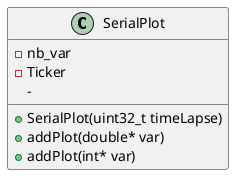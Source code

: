 @startuml
'https://plantuml.com/class-diagram

class SerialPlot{
    + SerialPlot(uint32_t timeLapse)
    + addPlot(double* var)
    + addPlot(int* var)
    - nb_var
    - Ticker
    -

}

@enduml